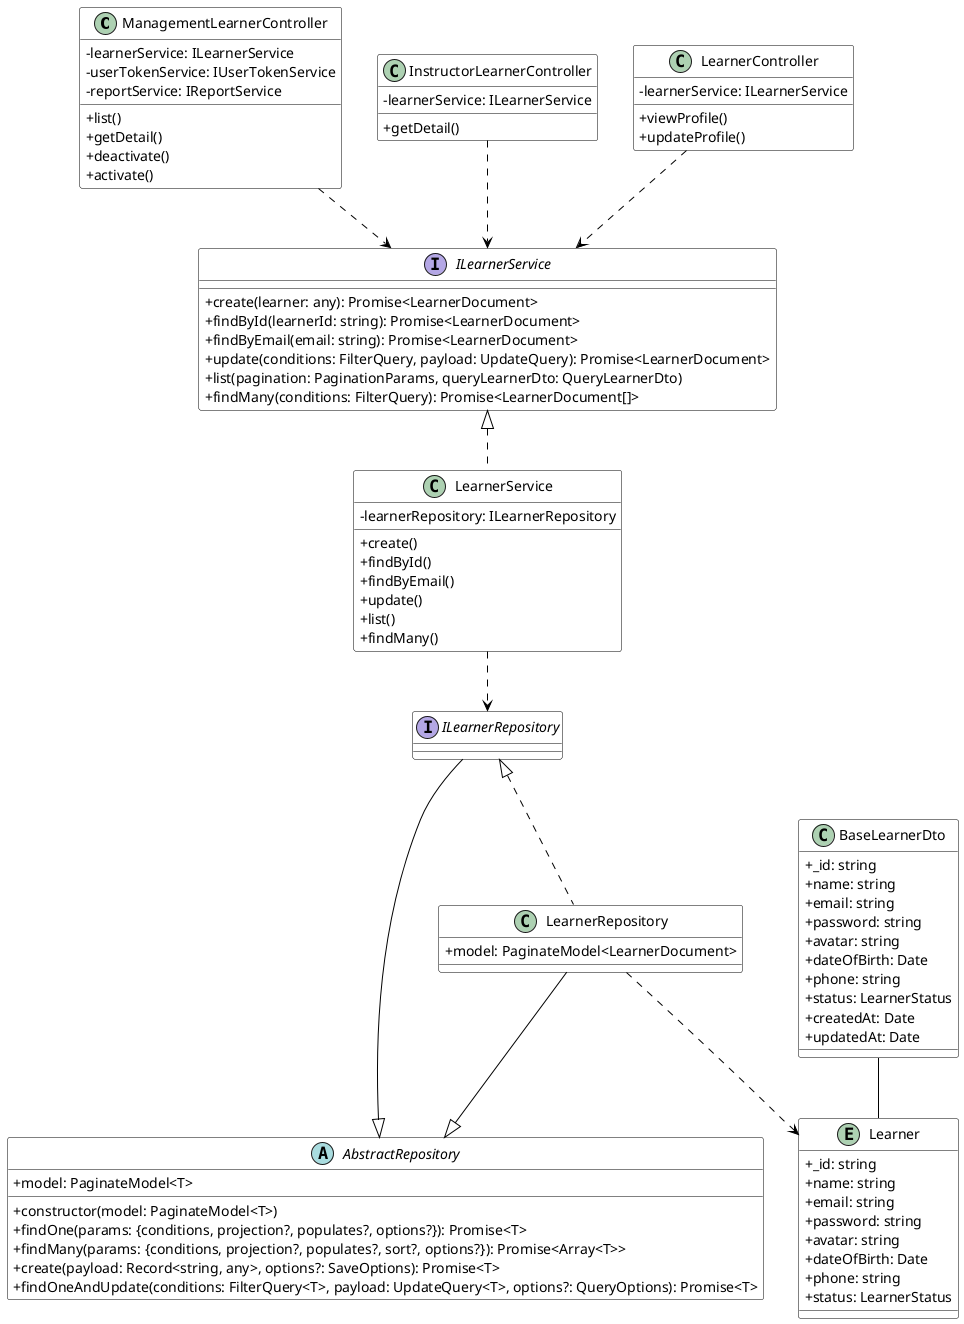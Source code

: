 @startuml Learner Module

skinparam classAttributeIconSize 0

skinparam class {
  BackgroundColor White
  ArrowColor Black
  BorderColor Black
}

' Controllers
class ManagementLearnerController {
  -learnerService: ILearnerService
  -userTokenService: IUserTokenService
  -reportService: IReportService
  +list()
  +getDetail()
  +deactivate()
  +activate()
}

class InstructorLearnerController {
  -learnerService: ILearnerService
  +getDetail()
}

class LearnerController {
  -learnerService: ILearnerService
  +viewProfile()
  +updateProfile()
}

' Interfaces
interface ILearnerService {
  +create(learner: any): Promise<LearnerDocument>
  +findById(learnerId: string): Promise<LearnerDocument>
  +findByEmail(email: string): Promise<LearnerDocument>
  +update(conditions: FilterQuery, payload: UpdateQuery): Promise<LearnerDocument>
  +list(pagination: PaginationParams, queryLearnerDto: QueryLearnerDto)
  +findMany(conditions: FilterQuery): Promise<LearnerDocument[]>
}

interface ILearnerRepository {
}

class LearnerService {
  -learnerRepository: ILearnerRepository
  +create()
  +findById()
  +findByEmail()
  +update()
  +list()
  +findMany()
}

class LearnerRepository {
  +model: PaginateModel<LearnerDocument>
}

abstract class AbstractRepository {
  +model: PaginateModel<T>
  +constructor(model: PaginateModel<T>)
  +findOne(params: {conditions, projection?, populates?, options?}): Promise<T>
  +findMany(params: {conditions, projection?, populates?, sort?, options?}): Promise<Array<T>>
  +create(payload: Record<string, any>, options?: SaveOptions): Promise<T>
  +findOneAndUpdate(conditions: FilterQuery<T>, payload: UpdateQuery<T>, options?: QueryOptions): Promise<T>
}

' DTOs
class BaseLearnerDto {
  +_id: string
  +name: string
  +email: string
  +password: string
  +avatar: string
  +dateOfBirth: Date
  +phone: string
  +status: LearnerStatus
  +createdAt: Date
  +updatedAt: Date
}

' Schemas
entity Learner {
  +_id: string
  +name: string
  +email: string
  +password: string
  +avatar: string
  +dateOfBirth: Date
  +phone: string
  +status: LearnerStatus
}

' Relationships
ManagementLearnerController ..> ILearnerService
InstructorLearnerController ..> ILearnerService
LearnerController ..> ILearnerService

ILearnerService <|.. LearnerService
LearnerService ..> ILearnerRepository

ILearnerRepository <|.. LearnerRepository
ILearnerRepository --|> AbstractRepository
LearnerRepository --|> AbstractRepository

LearnerRepository ..> Learner
BaseLearnerDto -- Learner

@enduml
